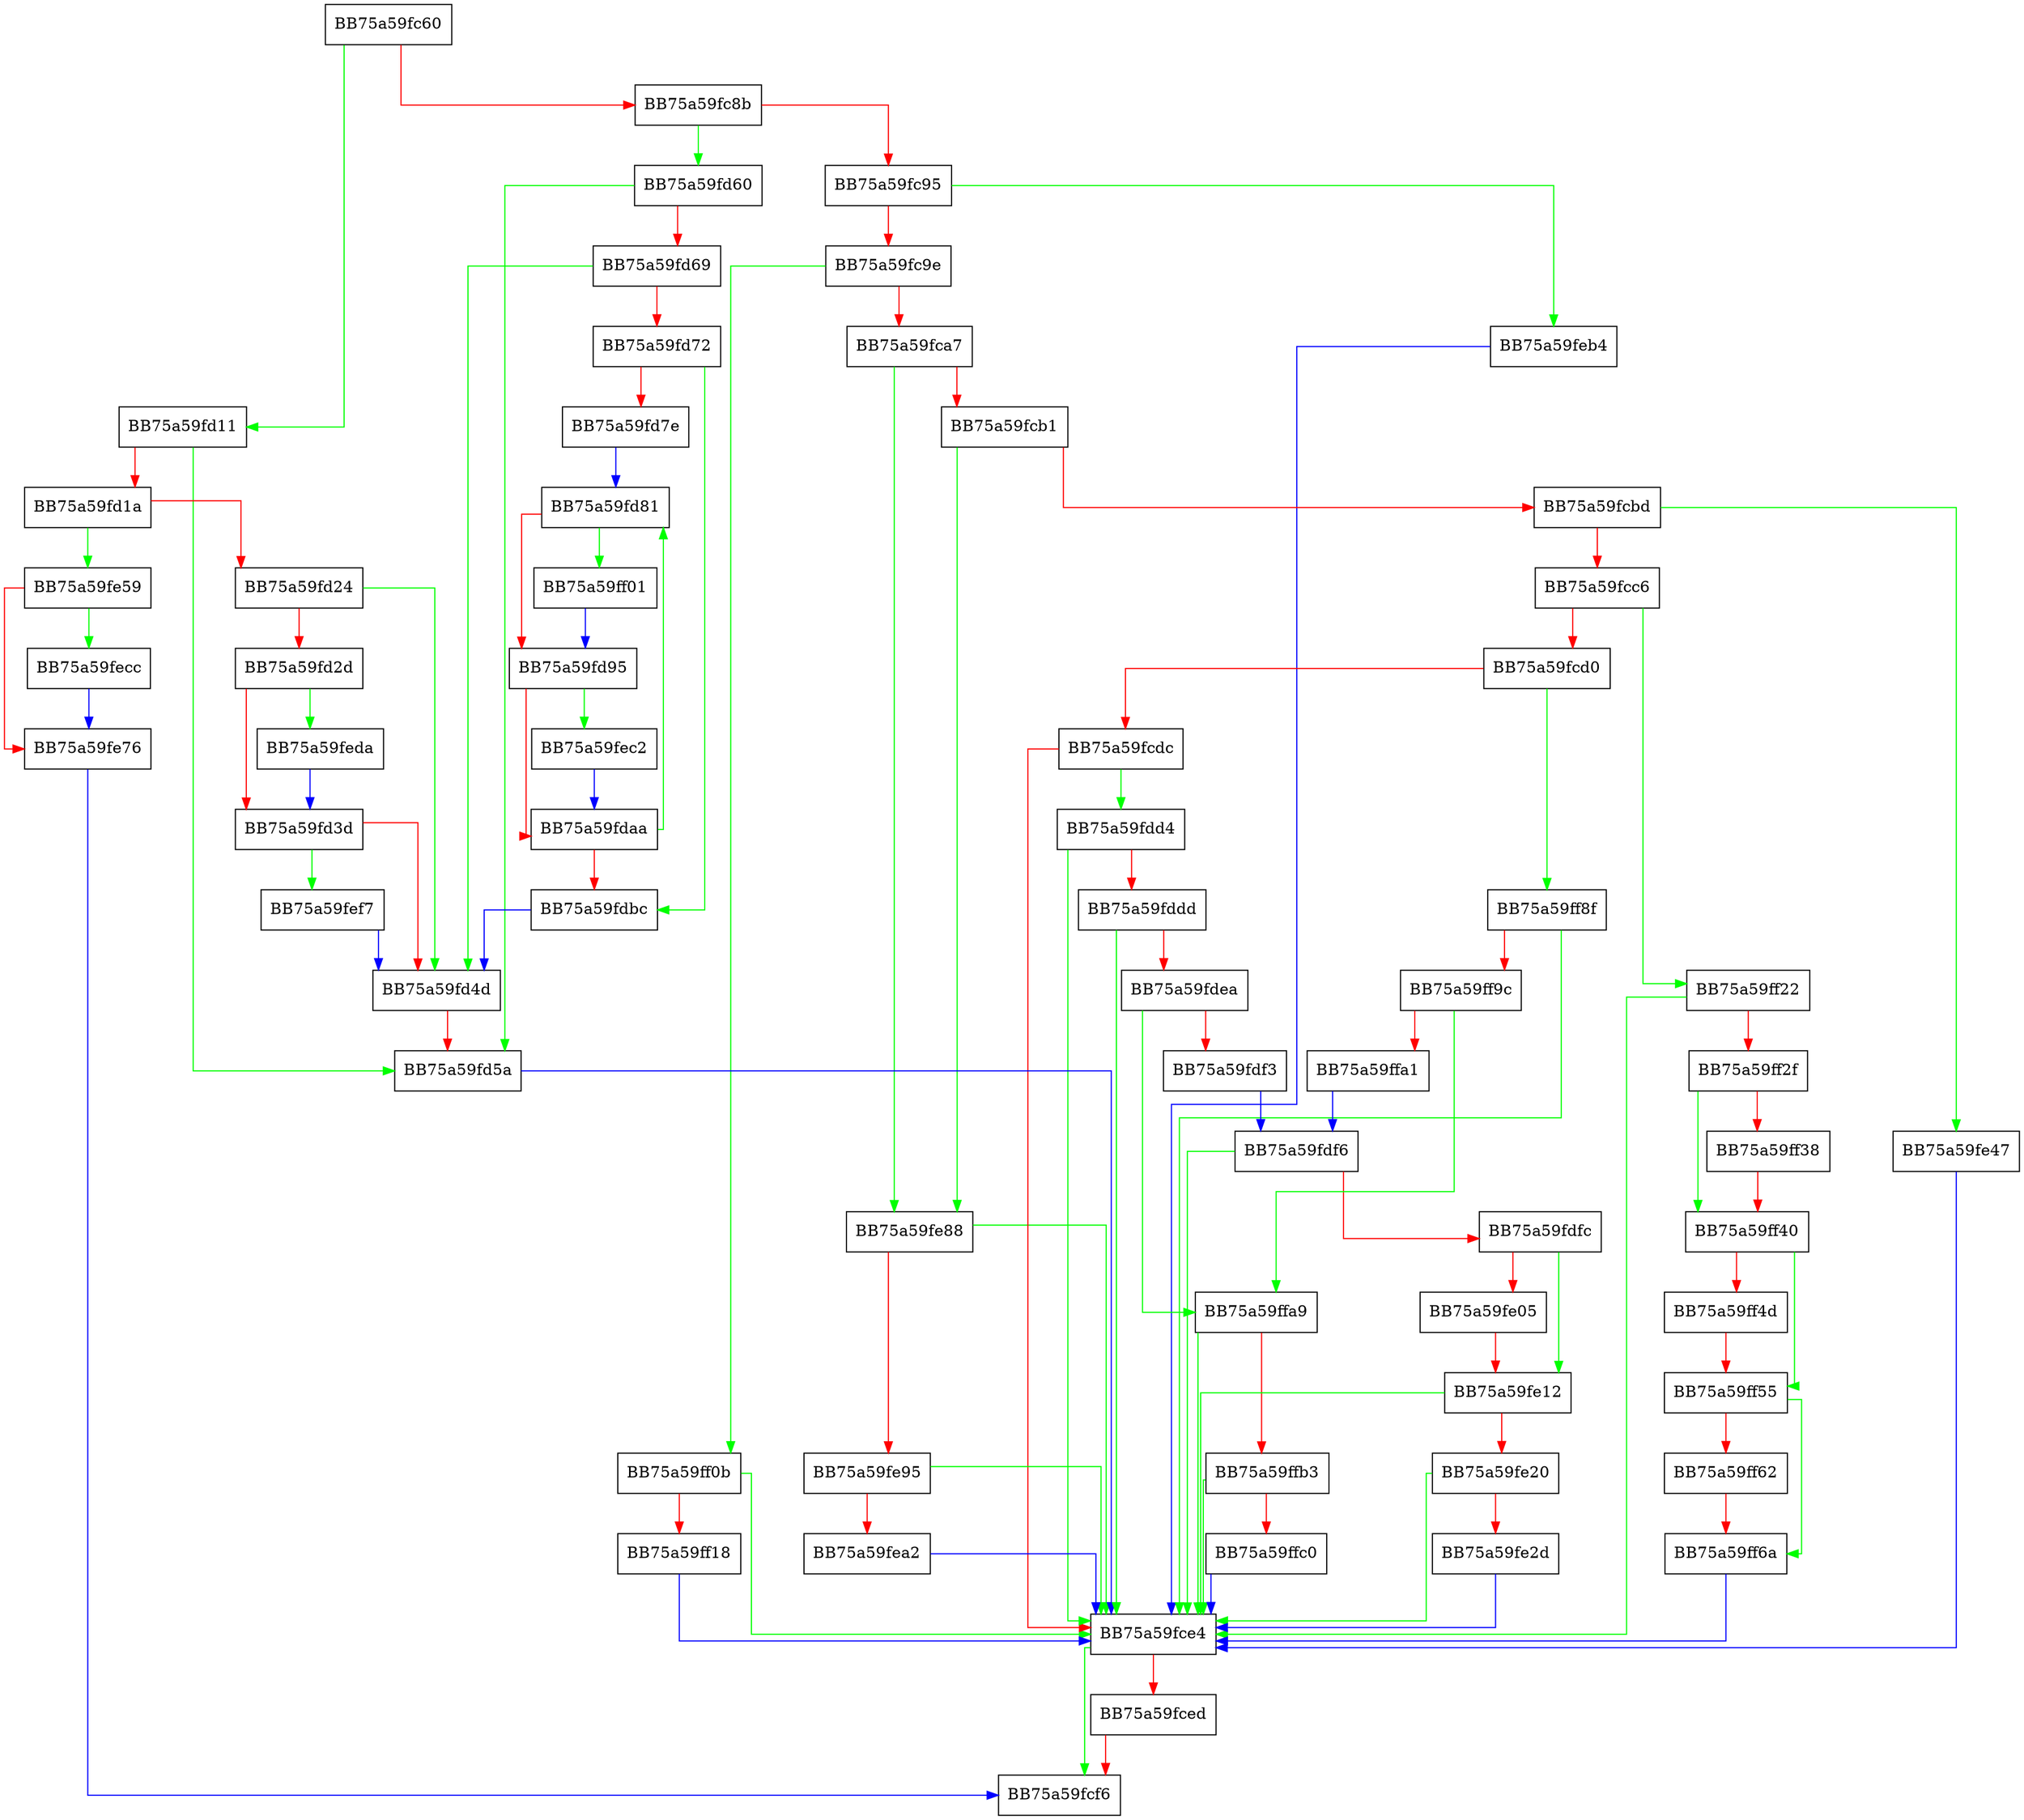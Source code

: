 digraph FreeEvent {
  node [shape="box"];
  graph [splines=ortho];
  BB75a59fc60 -> BB75a59fd11 [color="green"];
  BB75a59fc60 -> BB75a59fc8b [color="red"];
  BB75a59fc8b -> BB75a59fd60 [color="green"];
  BB75a59fc8b -> BB75a59fc95 [color="red"];
  BB75a59fc95 -> BB75a59feb4 [color="green"];
  BB75a59fc95 -> BB75a59fc9e [color="red"];
  BB75a59fc9e -> BB75a59ff0b [color="green"];
  BB75a59fc9e -> BB75a59fca7 [color="red"];
  BB75a59fca7 -> BB75a59fe88 [color="green"];
  BB75a59fca7 -> BB75a59fcb1 [color="red"];
  BB75a59fcb1 -> BB75a59fe88 [color="green"];
  BB75a59fcb1 -> BB75a59fcbd [color="red"];
  BB75a59fcbd -> BB75a59fe47 [color="green"];
  BB75a59fcbd -> BB75a59fcc6 [color="red"];
  BB75a59fcc6 -> BB75a59ff22 [color="green"];
  BB75a59fcc6 -> BB75a59fcd0 [color="red"];
  BB75a59fcd0 -> BB75a59ff8f [color="green"];
  BB75a59fcd0 -> BB75a59fcdc [color="red"];
  BB75a59fcdc -> BB75a59fdd4 [color="green"];
  BB75a59fcdc -> BB75a59fce4 [color="red"];
  BB75a59fce4 -> BB75a59fcf6 [color="green"];
  BB75a59fce4 -> BB75a59fced [color="red"];
  BB75a59fced -> BB75a59fcf6 [color="red"];
  BB75a59fd11 -> BB75a59fd5a [color="green"];
  BB75a59fd11 -> BB75a59fd1a [color="red"];
  BB75a59fd1a -> BB75a59fe59 [color="green"];
  BB75a59fd1a -> BB75a59fd24 [color="red"];
  BB75a59fd24 -> BB75a59fd4d [color="green"];
  BB75a59fd24 -> BB75a59fd2d [color="red"];
  BB75a59fd2d -> BB75a59feda [color="green"];
  BB75a59fd2d -> BB75a59fd3d [color="red"];
  BB75a59fd3d -> BB75a59fef7 [color="green"];
  BB75a59fd3d -> BB75a59fd4d [color="red"];
  BB75a59fd4d -> BB75a59fd5a [color="red"];
  BB75a59fd5a -> BB75a59fce4 [color="blue"];
  BB75a59fd60 -> BB75a59fd5a [color="green"];
  BB75a59fd60 -> BB75a59fd69 [color="red"];
  BB75a59fd69 -> BB75a59fd4d [color="green"];
  BB75a59fd69 -> BB75a59fd72 [color="red"];
  BB75a59fd72 -> BB75a59fdbc [color="green"];
  BB75a59fd72 -> BB75a59fd7e [color="red"];
  BB75a59fd7e -> BB75a59fd81 [color="blue"];
  BB75a59fd81 -> BB75a59ff01 [color="green"];
  BB75a59fd81 -> BB75a59fd95 [color="red"];
  BB75a59fd95 -> BB75a59fec2 [color="green"];
  BB75a59fd95 -> BB75a59fdaa [color="red"];
  BB75a59fdaa -> BB75a59fd81 [color="green"];
  BB75a59fdaa -> BB75a59fdbc [color="red"];
  BB75a59fdbc -> BB75a59fd4d [color="blue"];
  BB75a59fdd4 -> BB75a59fce4 [color="green"];
  BB75a59fdd4 -> BB75a59fddd [color="red"];
  BB75a59fddd -> BB75a59fce4 [color="green"];
  BB75a59fddd -> BB75a59fdea [color="red"];
  BB75a59fdea -> BB75a59ffa9 [color="green"];
  BB75a59fdea -> BB75a59fdf3 [color="red"];
  BB75a59fdf3 -> BB75a59fdf6 [color="blue"];
  BB75a59fdf6 -> BB75a59fce4 [color="green"];
  BB75a59fdf6 -> BB75a59fdfc [color="red"];
  BB75a59fdfc -> BB75a59fe12 [color="green"];
  BB75a59fdfc -> BB75a59fe05 [color="red"];
  BB75a59fe05 -> BB75a59fe12 [color="red"];
  BB75a59fe12 -> BB75a59fce4 [color="green"];
  BB75a59fe12 -> BB75a59fe20 [color="red"];
  BB75a59fe20 -> BB75a59fce4 [color="green"];
  BB75a59fe20 -> BB75a59fe2d [color="red"];
  BB75a59fe2d -> BB75a59fce4 [color="blue"];
  BB75a59fe47 -> BB75a59fce4 [color="blue"];
  BB75a59fe59 -> BB75a59fecc [color="green"];
  BB75a59fe59 -> BB75a59fe76 [color="red"];
  BB75a59fe76 -> BB75a59fcf6 [color="blue"];
  BB75a59fe88 -> BB75a59fce4 [color="green"];
  BB75a59fe88 -> BB75a59fe95 [color="red"];
  BB75a59fe95 -> BB75a59fce4 [color="green"];
  BB75a59fe95 -> BB75a59fea2 [color="red"];
  BB75a59fea2 -> BB75a59fce4 [color="blue"];
  BB75a59feb4 -> BB75a59fce4 [color="blue"];
  BB75a59fec2 -> BB75a59fdaa [color="blue"];
  BB75a59fecc -> BB75a59fe76 [color="blue"];
  BB75a59feda -> BB75a59fd3d [color="blue"];
  BB75a59fef7 -> BB75a59fd4d [color="blue"];
  BB75a59ff01 -> BB75a59fd95 [color="blue"];
  BB75a59ff0b -> BB75a59fce4 [color="green"];
  BB75a59ff0b -> BB75a59ff18 [color="red"];
  BB75a59ff18 -> BB75a59fce4 [color="blue"];
  BB75a59ff22 -> BB75a59fce4 [color="green"];
  BB75a59ff22 -> BB75a59ff2f [color="red"];
  BB75a59ff2f -> BB75a59ff40 [color="green"];
  BB75a59ff2f -> BB75a59ff38 [color="red"];
  BB75a59ff38 -> BB75a59ff40 [color="red"];
  BB75a59ff40 -> BB75a59ff55 [color="green"];
  BB75a59ff40 -> BB75a59ff4d [color="red"];
  BB75a59ff4d -> BB75a59ff55 [color="red"];
  BB75a59ff55 -> BB75a59ff6a [color="green"];
  BB75a59ff55 -> BB75a59ff62 [color="red"];
  BB75a59ff62 -> BB75a59ff6a [color="red"];
  BB75a59ff6a -> BB75a59fce4 [color="blue"];
  BB75a59ff8f -> BB75a59fce4 [color="green"];
  BB75a59ff8f -> BB75a59ff9c [color="red"];
  BB75a59ff9c -> BB75a59ffa9 [color="green"];
  BB75a59ff9c -> BB75a59ffa1 [color="red"];
  BB75a59ffa1 -> BB75a59fdf6 [color="blue"];
  BB75a59ffa9 -> BB75a59fce4 [color="green"];
  BB75a59ffa9 -> BB75a59ffb3 [color="red"];
  BB75a59ffb3 -> BB75a59fce4 [color="green"];
  BB75a59ffb3 -> BB75a59ffc0 [color="red"];
  BB75a59ffc0 -> BB75a59fce4 [color="blue"];
}
